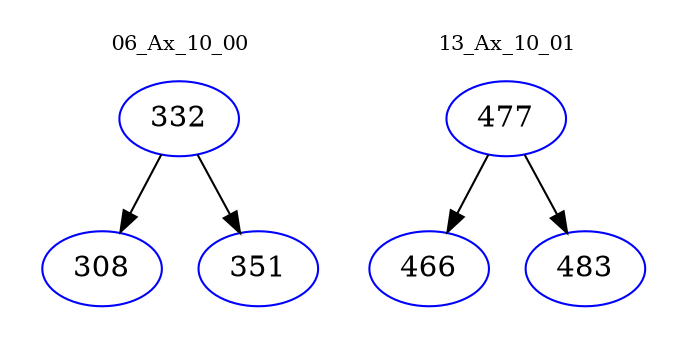 digraph{
subgraph cluster_0 {
color = white
label = "06_Ax_10_00";
fontsize=10;
T0_332 [label="332", color="blue"]
T0_332 -> T0_308 [color="black"]
T0_308 [label="308", color="blue"]
T0_332 -> T0_351 [color="black"]
T0_351 [label="351", color="blue"]
}
subgraph cluster_1 {
color = white
label = "13_Ax_10_01";
fontsize=10;
T1_477 [label="477", color="blue"]
T1_477 -> T1_466 [color="black"]
T1_466 [label="466", color="blue"]
T1_477 -> T1_483 [color="black"]
T1_483 [label="483", color="blue"]
}
}
